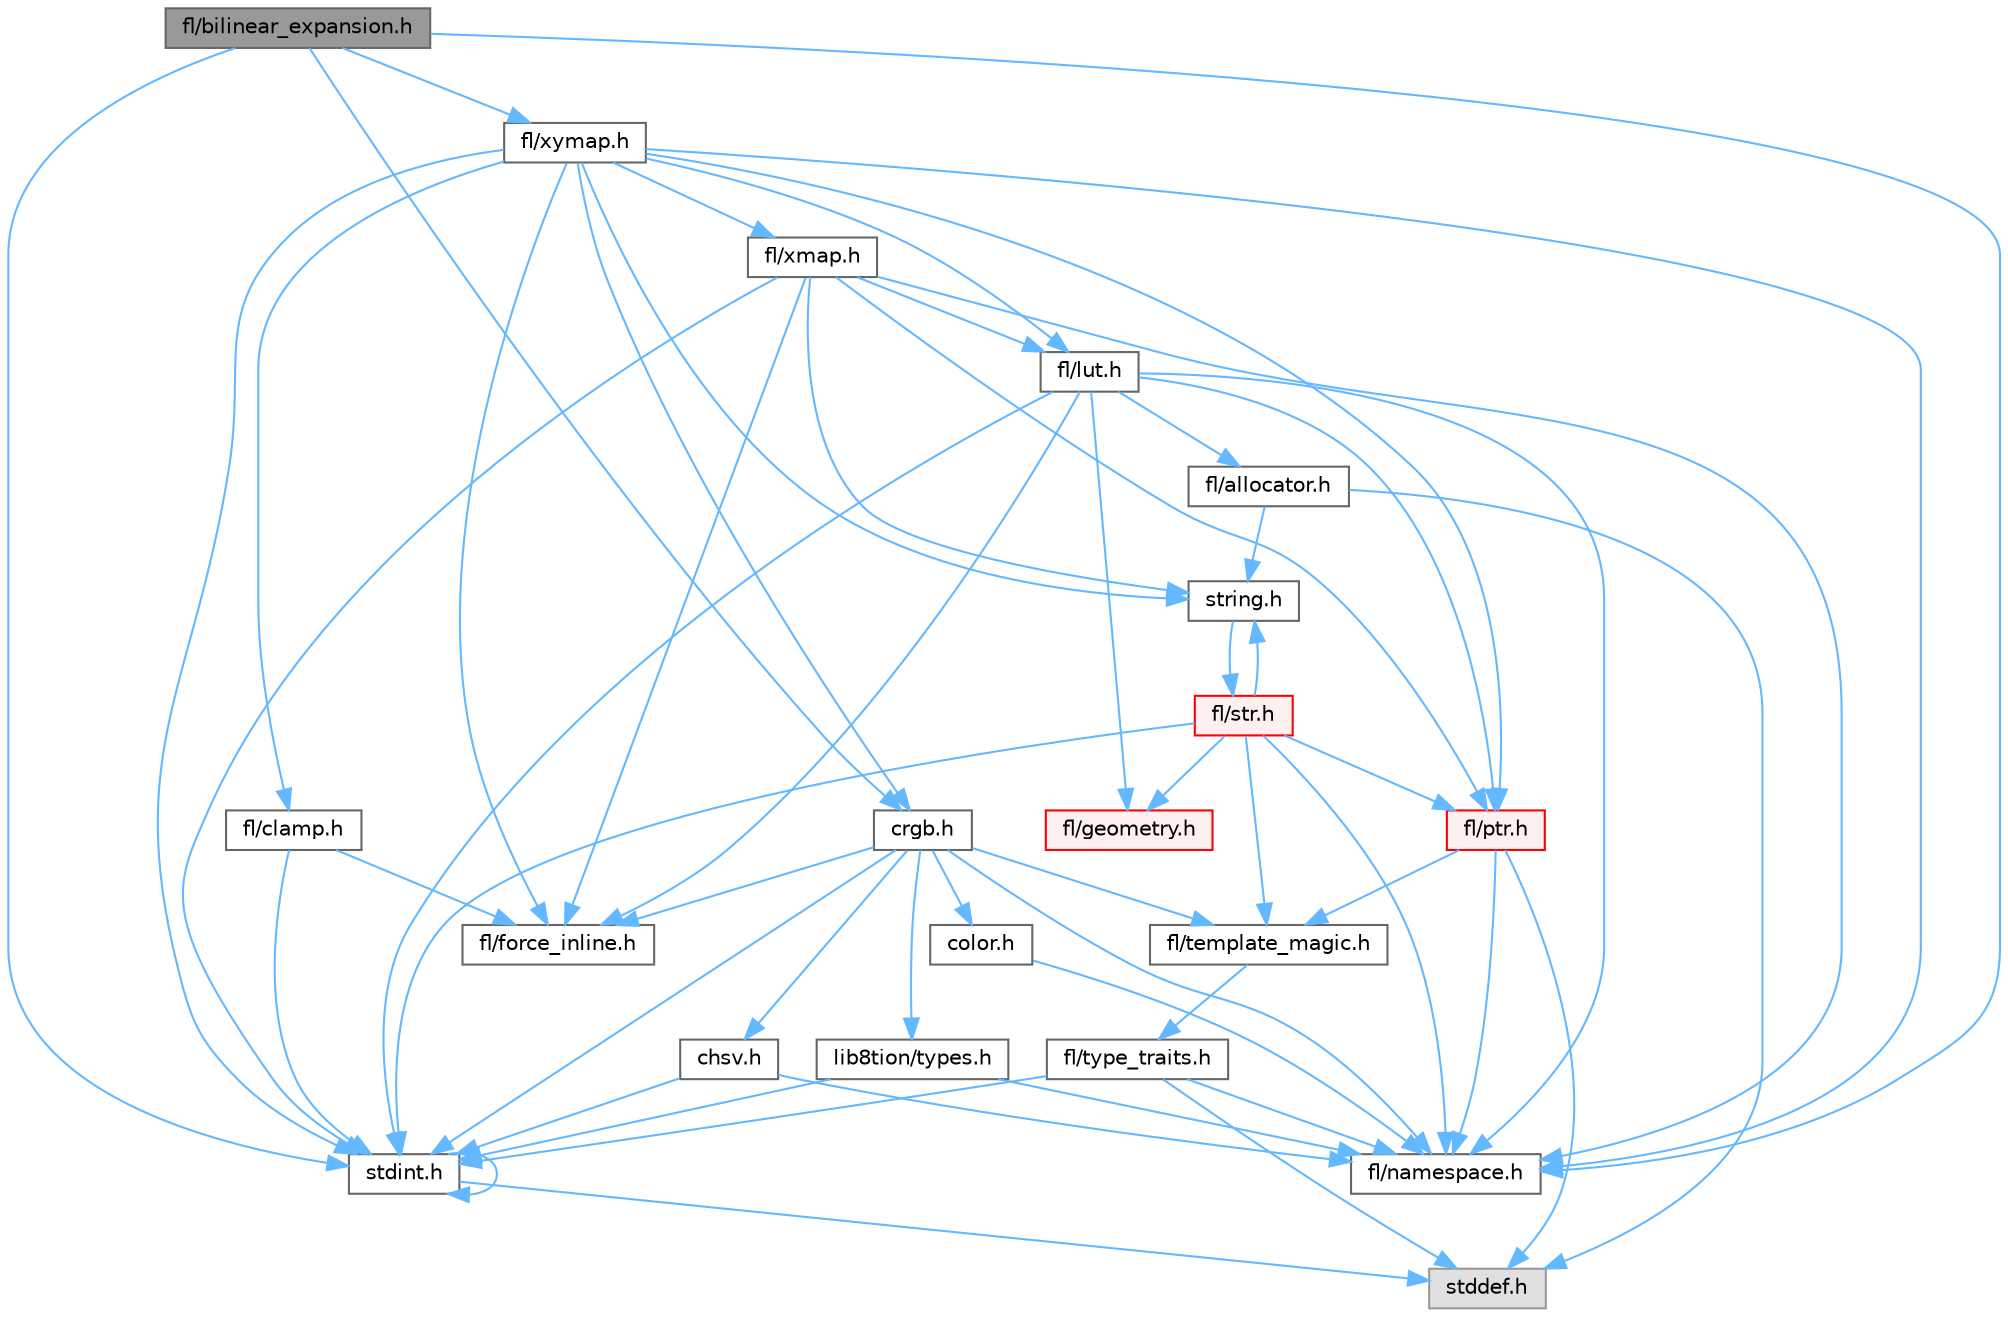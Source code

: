digraph "fl/bilinear_expansion.h"
{
 // INTERACTIVE_SVG=YES
 // LATEX_PDF_SIZE
  bgcolor="transparent";
  edge [fontname=Helvetica,fontsize=10,labelfontname=Helvetica,labelfontsize=10];
  node [fontname=Helvetica,fontsize=10,shape=box,height=0.2,width=0.4];
  Node1 [id="Node000001",label="fl/bilinear_expansion.h",height=0.2,width=0.4,color="gray40", fillcolor="grey60", style="filled", fontcolor="black",tooltip="Demonstrates how to mix noise generation with color palettes on a 2D LED matrix."];
  Node1 -> Node2 [id="edge1_Node000001_Node000002",color="steelblue1",style="solid",tooltip=" "];
  Node2 [id="Node000002",label="stdint.h",height=0.2,width=0.4,color="grey40", fillcolor="white", style="filled",URL="$df/dd8/stdint_8h.html",tooltip=" "];
  Node2 -> Node3 [id="edge2_Node000002_Node000003",color="steelblue1",style="solid",tooltip=" "];
  Node3 [id="Node000003",label="stddef.h",height=0.2,width=0.4,color="grey60", fillcolor="#E0E0E0", style="filled",tooltip=" "];
  Node2 -> Node2 [id="edge3_Node000002_Node000002",color="steelblue1",style="solid",tooltip=" "];
  Node1 -> Node4 [id="edge4_Node000001_Node000004",color="steelblue1",style="solid",tooltip=" "];
  Node4 [id="Node000004",label="crgb.h",height=0.2,width=0.4,color="grey40", fillcolor="white", style="filled",URL="$db/dd1/crgb_8h.html",tooltip="Defines the red, green, and blue (RGB) pixel struct."];
  Node4 -> Node2 [id="edge5_Node000004_Node000002",color="steelblue1",style="solid",tooltip=" "];
  Node4 -> Node5 [id="edge6_Node000004_Node000005",color="steelblue1",style="solid",tooltip=" "];
  Node5 [id="Node000005",label="chsv.h",height=0.2,width=0.4,color="grey40", fillcolor="white", style="filled",URL="$d8/dd0/chsv_8h.html",tooltip="Defines the hue, saturation, and value (HSV) pixel struct."];
  Node5 -> Node2 [id="edge7_Node000005_Node000002",color="steelblue1",style="solid",tooltip=" "];
  Node5 -> Node6 [id="edge8_Node000005_Node000006",color="steelblue1",style="solid",tooltip=" "];
  Node6 [id="Node000006",label="fl/namespace.h",height=0.2,width=0.4,color="grey40", fillcolor="white", style="filled",URL="$df/d2a/namespace_8h.html",tooltip="Implements the FastLED namespace macros."];
  Node4 -> Node6 [id="edge9_Node000004_Node000006",color="steelblue1",style="solid",tooltip=" "];
  Node4 -> Node7 [id="edge10_Node000004_Node000007",color="steelblue1",style="solid",tooltip=" "];
  Node7 [id="Node000007",label="color.h",height=0.2,width=0.4,color="grey40", fillcolor="white", style="filled",URL="$d2/d6b/src_2color_8h.html",tooltip="Contains definitions for color correction and temperature."];
  Node7 -> Node6 [id="edge11_Node000007_Node000006",color="steelblue1",style="solid",tooltip=" "];
  Node4 -> Node8 [id="edge12_Node000004_Node000008",color="steelblue1",style="solid",tooltip=" "];
  Node8 [id="Node000008",label="lib8tion/types.h",height=0.2,width=0.4,color="grey40", fillcolor="white", style="filled",URL="$d9/ddf/lib8tion_2types_8h.html",tooltip="Defines fractional types used for lib8tion functions."];
  Node8 -> Node2 [id="edge13_Node000008_Node000002",color="steelblue1",style="solid",tooltip=" "];
  Node8 -> Node6 [id="edge14_Node000008_Node000006",color="steelblue1",style="solid",tooltip=" "];
  Node4 -> Node9 [id="edge15_Node000004_Node000009",color="steelblue1",style="solid",tooltip=" "];
  Node9 [id="Node000009",label="fl/force_inline.h",height=0.2,width=0.4,color="grey40", fillcolor="white", style="filled",URL="$d4/d64/force__inline_8h.html",tooltip=" "];
  Node4 -> Node10 [id="edge16_Node000004_Node000010",color="steelblue1",style="solid",tooltip=" "];
  Node10 [id="Node000010",label="fl/template_magic.h",height=0.2,width=0.4,color="grey40", fillcolor="white", style="filled",URL="$d8/d0c/template__magic_8h.html",tooltip=" "];
  Node10 -> Node11 [id="edge17_Node000010_Node000011",color="steelblue1",style="solid",tooltip=" "];
  Node11 [id="Node000011",label="fl/type_traits.h",height=0.2,width=0.4,color="grey40", fillcolor="white", style="filled",URL="$df/d63/type__traits_8h.html",tooltip=" "];
  Node11 -> Node3 [id="edge18_Node000011_Node000003",color="steelblue1",style="solid",tooltip=" "];
  Node11 -> Node2 [id="edge19_Node000011_Node000002",color="steelblue1",style="solid",tooltip=" "];
  Node11 -> Node6 [id="edge20_Node000011_Node000006",color="steelblue1",style="solid",tooltip=" "];
  Node1 -> Node6 [id="edge21_Node000001_Node000006",color="steelblue1",style="solid",tooltip=" "];
  Node1 -> Node12 [id="edge22_Node000001_Node000012",color="steelblue1",style="solid",tooltip=" "];
  Node12 [id="Node000012",label="fl/xymap.h",height=0.2,width=0.4,color="grey40", fillcolor="white", style="filled",URL="$da/d61/xymap_8h.html",tooltip=" "];
  Node12 -> Node2 [id="edge23_Node000012_Node000002",color="steelblue1",style="solid",tooltip=" "];
  Node12 -> Node13 [id="edge24_Node000012_Node000013",color="steelblue1",style="solid",tooltip=" "];
  Node13 [id="Node000013",label="string.h",height=0.2,width=0.4,color="grey40", fillcolor="white", style="filled",URL="$da/d66/string_8h.html",tooltip=" "];
  Node13 -> Node14 [id="edge25_Node000013_Node000014",color="steelblue1",style="solid",tooltip=" "];
  Node14 [id="Node000014",label="fl/str.h",height=0.2,width=0.4,color="red", fillcolor="#FFF0F0", style="filled",URL="$d1/d93/str_8h.html",tooltip=" "];
  Node14 -> Node2 [id="edge26_Node000014_Node000002",color="steelblue1",style="solid",tooltip=" "];
  Node14 -> Node13 [id="edge27_Node000014_Node000013",color="steelblue1",style="solid",tooltip=" "];
  Node14 -> Node15 [id="edge28_Node000014_Node000015",color="steelblue1",style="solid",tooltip=" "];
  Node15 [id="Node000015",label="fl/geometry.h",height=0.2,width=0.4,color="red", fillcolor="#FFF0F0", style="filled",URL="$d4/d67/geometry_8h.html",tooltip=" "];
  Node14 -> Node6 [id="edge29_Node000014_Node000006",color="steelblue1",style="solid",tooltip=" "];
  Node14 -> Node20 [id="edge30_Node000014_Node000020",color="steelblue1",style="solid",tooltip=" "];
  Node20 [id="Node000020",label="fl/ptr.h",height=0.2,width=0.4,color="red", fillcolor="#FFF0F0", style="filled",URL="$dd/d98/ptr_8h.html",tooltip=" "];
  Node20 -> Node3 [id="edge31_Node000020_Node000003",color="steelblue1",style="solid",tooltip=" "];
  Node20 -> Node6 [id="edge32_Node000020_Node000006",color="steelblue1",style="solid",tooltip=" "];
  Node20 -> Node10 [id="edge33_Node000020_Node000010",color="steelblue1",style="solid",tooltip=" "];
  Node14 -> Node10 [id="edge34_Node000014_Node000010",color="steelblue1",style="solid",tooltip=" "];
  Node12 -> Node4 [id="edge35_Node000012_Node000004",color="steelblue1",style="solid",tooltip=" "];
  Node12 -> Node17 [id="edge36_Node000012_Node000017",color="steelblue1",style="solid",tooltip=" "];
  Node17 [id="Node000017",label="fl/clamp.h",height=0.2,width=0.4,color="grey40", fillcolor="white", style="filled",URL="$d6/dd3/clamp_8h.html",tooltip=" "];
  Node17 -> Node2 [id="edge37_Node000017_Node000002",color="steelblue1",style="solid",tooltip=" "];
  Node17 -> Node9 [id="edge38_Node000017_Node000009",color="steelblue1",style="solid",tooltip=" "];
  Node12 -> Node9 [id="edge39_Node000012_Node000009",color="steelblue1",style="solid",tooltip=" "];
  Node12 -> Node26 [id="edge40_Node000012_Node000026",color="steelblue1",style="solid",tooltip=" "];
  Node26 [id="Node000026",label="fl/lut.h",height=0.2,width=0.4,color="grey40", fillcolor="white", style="filled",URL="$db/d54/lut_8h.html",tooltip=" "];
  Node26 -> Node27 [id="edge41_Node000026_Node000027",color="steelblue1",style="solid",tooltip=" "];
  Node27 [id="Node000027",label="fl/allocator.h",height=0.2,width=0.4,color="grey40", fillcolor="white", style="filled",URL="$da/da9/allocator_8h.html",tooltip=" "];
  Node27 -> Node3 [id="edge42_Node000027_Node000003",color="steelblue1",style="solid",tooltip=" "];
  Node27 -> Node13 [id="edge43_Node000027_Node000013",color="steelblue1",style="solid",tooltip=" "];
  Node26 -> Node9 [id="edge44_Node000026_Node000009",color="steelblue1",style="solid",tooltip=" "];
  Node26 -> Node20 [id="edge45_Node000026_Node000020",color="steelblue1",style="solid",tooltip=" "];
  Node26 -> Node2 [id="edge46_Node000026_Node000002",color="steelblue1",style="solid",tooltip=" "];
  Node26 -> Node15 [id="edge47_Node000026_Node000015",color="steelblue1",style="solid",tooltip=" "];
  Node26 -> Node6 [id="edge48_Node000026_Node000006",color="steelblue1",style="solid",tooltip=" "];
  Node12 -> Node6 [id="edge49_Node000012_Node000006",color="steelblue1",style="solid",tooltip=" "];
  Node12 -> Node20 [id="edge50_Node000012_Node000020",color="steelblue1",style="solid",tooltip=" "];
  Node12 -> Node28 [id="edge51_Node000012_Node000028",color="steelblue1",style="solid",tooltip=" "];
  Node28 [id="Node000028",label="fl/xmap.h",height=0.2,width=0.4,color="grey40", fillcolor="white", style="filled",URL="$dd/dcc/xmap_8h.html",tooltip=" "];
  Node28 -> Node2 [id="edge52_Node000028_Node000002",color="steelblue1",style="solid",tooltip=" "];
  Node28 -> Node13 [id="edge53_Node000028_Node000013",color="steelblue1",style="solid",tooltip=" "];
  Node28 -> Node9 [id="edge54_Node000028_Node000009",color="steelblue1",style="solid",tooltip=" "];
  Node28 -> Node26 [id="edge55_Node000028_Node000026",color="steelblue1",style="solid",tooltip=" "];
  Node28 -> Node20 [id="edge56_Node000028_Node000020",color="steelblue1",style="solid",tooltip=" "];
  Node28 -> Node6 [id="edge57_Node000028_Node000006",color="steelblue1",style="solid",tooltip=" "];
}
